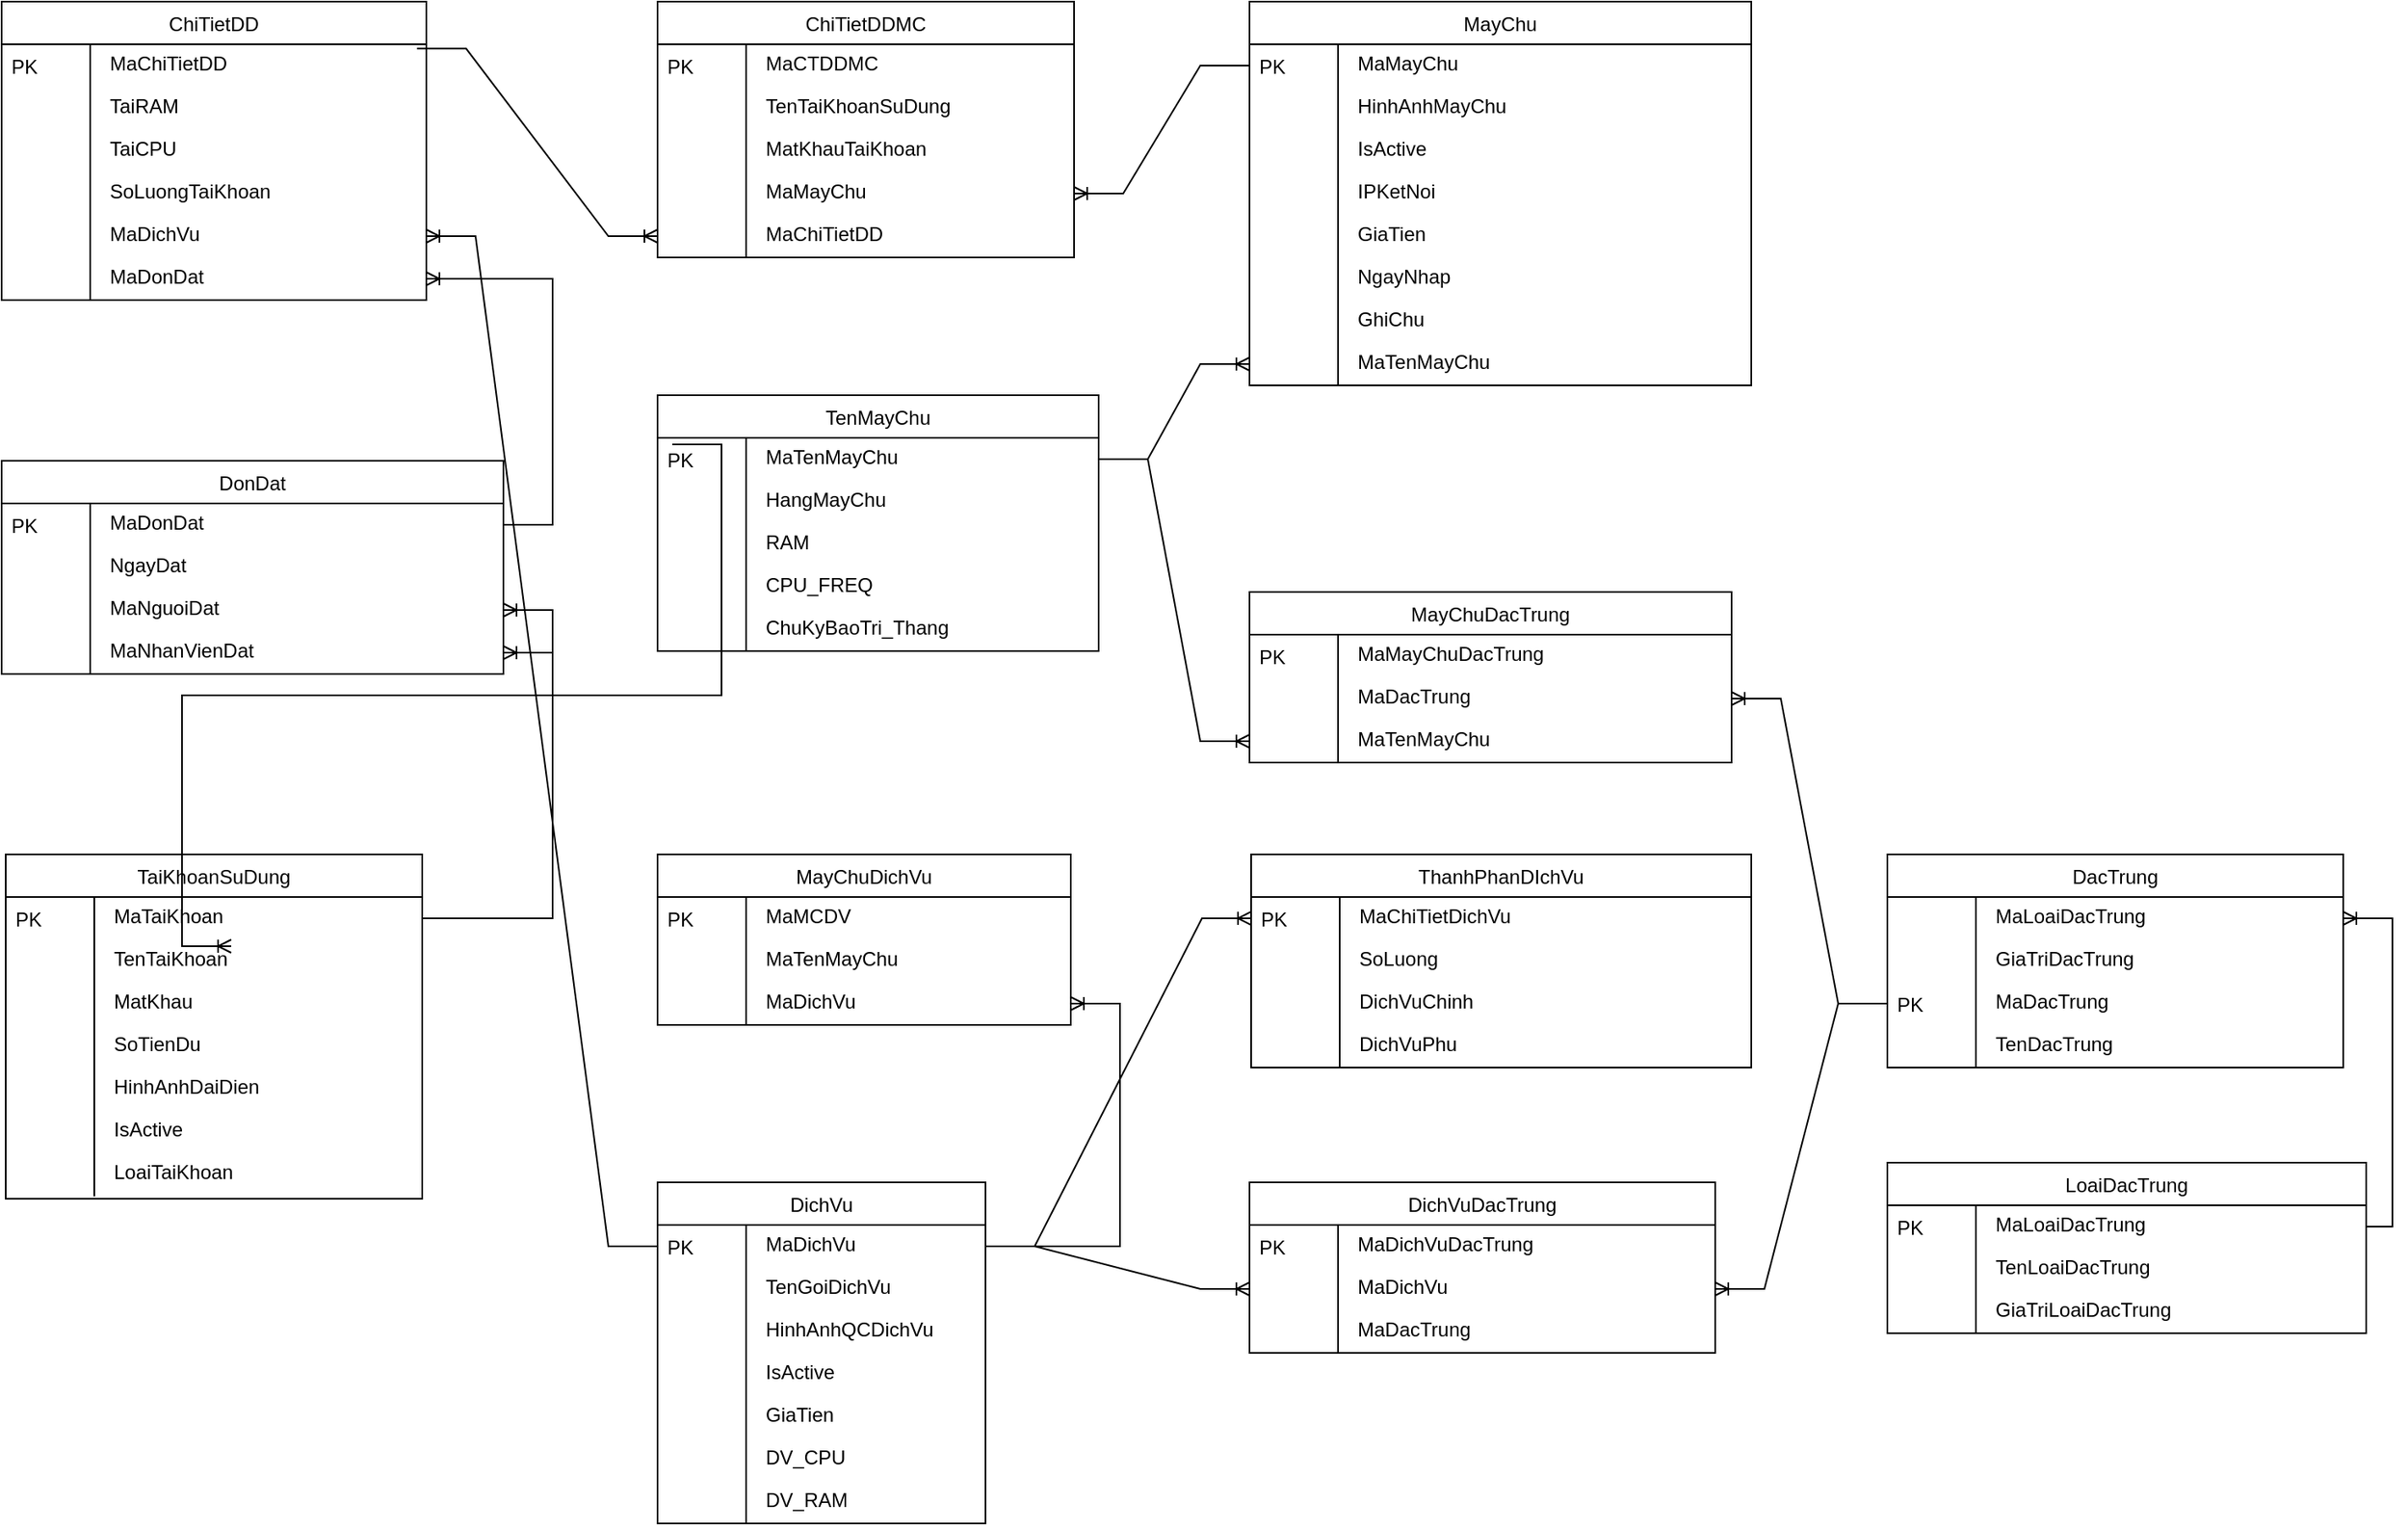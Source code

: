 <mxfile version="22.0.8" type="github">
  <diagram name="Page-1" id="dvQRxLQoIt-_Ec2YV83m">
    <mxGraphModel dx="914" dy="581" grid="1" gridSize="10" guides="1" tooltips="1" connect="1" arrows="1" fold="1" page="1" pageScale="1" pageWidth="850" pageHeight="1100" math="0" shadow="0">
      <root>
        <mxCell id="0" />
        <mxCell id="1" parent="0" />
        <mxCell id="Ak9LuRYraz0tMoldWc57-1" value="DichVu" style="swimlane;fontStyle=0;childLayout=stackLayout;horizontal=1;startSize=26;fillColor=default;horizontalStack=0;resizeParent=1;resizeLast=0;collapsible=1;marginBottom=0;swimlaneFillColor=default;align=center;" parent="1" vertex="1">
          <mxGeometry x="480" y="880" width="200" height="208" as="geometry" />
        </mxCell>
        <mxCell id="Ak9LuRYraz0tMoldWc57-2" value="MaDichVu" style="shape=partialRectangle;top=0;left=0;right=0;bottom=0;align=left;verticalAlign=top;spacingTop=-2;fillColor=none;spacingLeft=64;spacingRight=4;overflow=hidden;rotatable=0;points=[[0,0.5],[1,0.5]];portConstraint=eastwest;dropTarget=0;" parent="Ak9LuRYraz0tMoldWc57-1" vertex="1">
          <mxGeometry y="26" width="200" height="26" as="geometry" />
        </mxCell>
        <mxCell id="Ak9LuRYraz0tMoldWc57-3" value="PK" style="shape=partialRectangle;top=0;left=0;bottom=0;fillColor=none;align=left;verticalAlign=middle;spacingLeft=4;spacingRight=4;overflow=hidden;rotatable=180;points=[];portConstraint=eastwest;part=1;" parent="Ak9LuRYraz0tMoldWc57-2" vertex="1" connectable="0">
          <mxGeometry width="54" height="26" as="geometry" />
        </mxCell>
        <mxCell id="Ak9LuRYraz0tMoldWc57-4" value="TenGoiDichVu" style="shape=partialRectangle;top=0;left=0;right=0;bottom=0;align=left;verticalAlign=top;spacingTop=-2;fillColor=none;spacingLeft=64;spacingRight=4;overflow=hidden;rotatable=0;points=[[0,0.5],[1,0.5]];portConstraint=eastwest;dropTarget=0;" parent="Ak9LuRYraz0tMoldWc57-1" vertex="1">
          <mxGeometry y="52" width="200" height="26" as="geometry" />
        </mxCell>
        <mxCell id="Ak9LuRYraz0tMoldWc57-5" value="" style="shape=partialRectangle;top=0;left=0;bottom=0;fillColor=none;align=left;verticalAlign=middle;spacingLeft=4;spacingRight=4;overflow=hidden;rotatable=180;points=[];portConstraint=eastwest;part=1;" parent="Ak9LuRYraz0tMoldWc57-4" vertex="1" connectable="0">
          <mxGeometry width="54" height="26" as="geometry" />
        </mxCell>
        <mxCell id="Ak9LuRYraz0tMoldWc57-6" value="HinhAnhQCDichVu" style="shape=partialRectangle;top=0;left=0;right=0;bottom=0;align=left;verticalAlign=top;spacingTop=-2;fillColor=none;spacingLeft=64;spacingRight=4;overflow=hidden;rotatable=0;points=[[0,0.5],[1,0.5]];portConstraint=eastwest;dropTarget=0;" parent="Ak9LuRYraz0tMoldWc57-1" vertex="1">
          <mxGeometry y="78" width="200" height="26" as="geometry" />
        </mxCell>
        <mxCell id="Ak9LuRYraz0tMoldWc57-7" value="" style="shape=partialRectangle;top=0;left=0;bottom=0;fillColor=none;align=left;verticalAlign=middle;spacingLeft=4;spacingRight=4;overflow=hidden;rotatable=180;points=[];portConstraint=eastwest;part=1;" parent="Ak9LuRYraz0tMoldWc57-6" vertex="1" connectable="0">
          <mxGeometry width="54" height="26" as="geometry" />
        </mxCell>
        <mxCell id="Ak9LuRYraz0tMoldWc57-8" value="IsActive" style="shape=partialRectangle;top=0;left=0;right=0;bottom=0;align=left;verticalAlign=top;spacingTop=-2;fillColor=none;spacingLeft=64;spacingRight=4;overflow=hidden;rotatable=0;points=[[0,0.5],[1,0.5]];portConstraint=eastwest;dropTarget=0;" parent="Ak9LuRYraz0tMoldWc57-1" vertex="1">
          <mxGeometry y="104" width="200" height="26" as="geometry" />
        </mxCell>
        <mxCell id="Ak9LuRYraz0tMoldWc57-9" value="" style="shape=partialRectangle;top=0;left=0;bottom=0;fillColor=none;align=left;verticalAlign=middle;spacingLeft=4;spacingRight=4;overflow=hidden;rotatable=180;points=[];portConstraint=eastwest;part=1;" parent="Ak9LuRYraz0tMoldWc57-8" vertex="1" connectable="0">
          <mxGeometry width="54" height="26" as="geometry" />
        </mxCell>
        <mxCell id="Ak9LuRYraz0tMoldWc57-10" value="GiaTien" style="shape=partialRectangle;top=0;left=0;right=0;bottom=0;align=left;verticalAlign=top;spacingTop=-2;fillColor=none;spacingLeft=64;spacingRight=4;overflow=hidden;rotatable=0;points=[[0,0.5],[1,0.5]];portConstraint=eastwest;dropTarget=0;" parent="Ak9LuRYraz0tMoldWc57-1" vertex="1">
          <mxGeometry y="130" width="200" height="26" as="geometry" />
        </mxCell>
        <mxCell id="Ak9LuRYraz0tMoldWc57-11" value="" style="shape=partialRectangle;top=0;left=0;bottom=0;fillColor=none;align=left;verticalAlign=middle;spacingLeft=4;spacingRight=4;overflow=hidden;rotatable=180;points=[];portConstraint=eastwest;part=1;" parent="Ak9LuRYraz0tMoldWc57-10" vertex="1" connectable="0">
          <mxGeometry width="54" height="26" as="geometry" />
        </mxCell>
        <mxCell id="Ak9LuRYraz0tMoldWc57-12" value="DV_CPU" style="shape=partialRectangle;top=0;left=0;right=0;bottom=0;align=left;verticalAlign=top;spacingTop=-2;fillColor=none;spacingLeft=64;spacingRight=4;overflow=hidden;rotatable=0;points=[[0,0.5],[1,0.5]];portConstraint=eastwest;dropTarget=0;" parent="Ak9LuRYraz0tMoldWc57-1" vertex="1">
          <mxGeometry y="156" width="200" height="26" as="geometry" />
        </mxCell>
        <mxCell id="Ak9LuRYraz0tMoldWc57-13" value="" style="shape=partialRectangle;top=0;left=0;bottom=0;fillColor=none;align=left;verticalAlign=middle;spacingLeft=4;spacingRight=4;overflow=hidden;rotatable=180;points=[];portConstraint=eastwest;part=1;" parent="Ak9LuRYraz0tMoldWc57-12" vertex="1" connectable="0">
          <mxGeometry width="54" height="26" as="geometry" />
        </mxCell>
        <mxCell id="Ak9LuRYraz0tMoldWc57-14" value="DV_RAM" style="shape=partialRectangle;top=0;left=0;right=0;bottom=0;align=left;verticalAlign=top;spacingTop=-2;fillColor=none;spacingLeft=64;spacingRight=4;overflow=hidden;rotatable=0;points=[[0,0.5],[1,0.5]];portConstraint=eastwest;dropTarget=0;" parent="Ak9LuRYraz0tMoldWc57-1" vertex="1">
          <mxGeometry y="182" width="200" height="26" as="geometry" />
        </mxCell>
        <mxCell id="Ak9LuRYraz0tMoldWc57-15" value="" style="shape=partialRectangle;top=0;left=0;bottom=0;fillColor=none;align=left;verticalAlign=middle;spacingLeft=4;spacingRight=4;overflow=hidden;rotatable=180;points=[];portConstraint=eastwest;part=1;" parent="Ak9LuRYraz0tMoldWc57-14" vertex="1" connectable="0">
          <mxGeometry width="54" height="26" as="geometry" />
        </mxCell>
        <mxCell id="Ak9LuRYraz0tMoldWc57-16" value="TaiKhoanSuDung" style="swimlane;fontStyle=0;childLayout=stackLayout;horizontal=1;startSize=26;fillColor=default;horizontalStack=0;resizeParent=1;resizeLast=0;collapsible=1;marginBottom=0;swimlaneFillColor=default;align=center;" parent="1" vertex="1">
          <mxGeometry x="82.5" y="680" width="254" height="210" as="geometry" />
        </mxCell>
        <mxCell id="Ak9LuRYraz0tMoldWc57-17" value="MaTaiKhoan" style="shape=partialRectangle;top=0;left=0;right=0;bottom=0;align=left;verticalAlign=top;spacingTop=-2;fillColor=none;spacingLeft=64;spacingRight=4;overflow=hidden;rotatable=0;points=[[0,0.5],[1,0.5]];portConstraint=eastwest;dropTarget=0;" parent="Ak9LuRYraz0tMoldWc57-16" vertex="1">
          <mxGeometry y="26" width="254" height="26" as="geometry" />
        </mxCell>
        <mxCell id="Ak9LuRYraz0tMoldWc57-18" value="PK" style="shape=partialRectangle;top=0;left=0;bottom=0;fillColor=none;align=left;verticalAlign=middle;spacingLeft=4;spacingRight=4;overflow=hidden;rotatable=180;points=[];portConstraint=eastwest;part=1;" parent="Ak9LuRYraz0tMoldWc57-17" vertex="1" connectable="0">
          <mxGeometry width="54" height="26" as="geometry" />
        </mxCell>
        <mxCell id="Ak9LuRYraz0tMoldWc57-19" value="TenTaiKhoan" style="shape=partialRectangle;top=0;left=0;right=0;bottom=0;align=left;verticalAlign=top;spacingTop=-2;fillColor=none;spacingLeft=64;spacingRight=4;overflow=hidden;rotatable=0;points=[[0,0.5],[1,0.5]];portConstraint=eastwest;dropTarget=0;" parent="Ak9LuRYraz0tMoldWc57-16" vertex="1">
          <mxGeometry y="52" width="254" height="26" as="geometry" />
        </mxCell>
        <mxCell id="Ak9LuRYraz0tMoldWc57-20" value="" style="shape=partialRectangle;top=0;left=0;bottom=0;fillColor=none;align=left;verticalAlign=middle;spacingLeft=4;spacingRight=4;overflow=hidden;rotatable=180;points=[];portConstraint=eastwest;part=1;" parent="Ak9LuRYraz0tMoldWc57-19" vertex="1" connectable="0">
          <mxGeometry width="54" height="26" as="geometry" />
        </mxCell>
        <mxCell id="Ak9LuRYraz0tMoldWc57-21" value="MatKhau" style="shape=partialRectangle;top=0;left=0;right=0;bottom=0;align=left;verticalAlign=top;spacingTop=-2;fillColor=none;spacingLeft=64;spacingRight=4;overflow=hidden;rotatable=0;points=[[0,0.5],[1,0.5]];portConstraint=eastwest;dropTarget=0;" parent="Ak9LuRYraz0tMoldWc57-16" vertex="1">
          <mxGeometry y="78" width="254" height="26" as="geometry" />
        </mxCell>
        <mxCell id="Ak9LuRYraz0tMoldWc57-22" value="" style="shape=partialRectangle;top=0;left=0;bottom=0;fillColor=none;align=left;verticalAlign=middle;spacingLeft=4;spacingRight=4;overflow=hidden;rotatable=180;points=[];portConstraint=eastwest;part=1;" parent="Ak9LuRYraz0tMoldWc57-21" vertex="1" connectable="0">
          <mxGeometry width="54" height="26" as="geometry" />
        </mxCell>
        <mxCell id="Ak9LuRYraz0tMoldWc57-23" value="SoTienDu" style="shape=partialRectangle;top=0;left=0;right=0;bottom=0;align=left;verticalAlign=top;spacingTop=-2;fillColor=none;spacingLeft=64;spacingRight=4;overflow=hidden;rotatable=0;points=[[0,0.5],[1,0.5]];portConstraint=eastwest;dropTarget=0;" parent="Ak9LuRYraz0tMoldWc57-16" vertex="1">
          <mxGeometry y="104" width="254" height="26" as="geometry" />
        </mxCell>
        <mxCell id="Ak9LuRYraz0tMoldWc57-24" value="" style="shape=partialRectangle;top=0;left=0;bottom=0;fillColor=none;align=left;verticalAlign=middle;spacingLeft=4;spacingRight=4;overflow=hidden;rotatable=180;points=[];portConstraint=eastwest;part=1;" parent="Ak9LuRYraz0tMoldWc57-23" vertex="1" connectable="0">
          <mxGeometry width="54" height="26" as="geometry" />
        </mxCell>
        <mxCell id="Ak9LuRYraz0tMoldWc57-25" value="HinhAnhDaiDien" style="shape=partialRectangle;top=0;left=0;right=0;bottom=0;align=left;verticalAlign=top;spacingTop=-2;fillColor=none;spacingLeft=64;spacingRight=4;overflow=hidden;rotatable=0;points=[[0,0.5],[1,0.5]];portConstraint=eastwest;dropTarget=0;" parent="Ak9LuRYraz0tMoldWc57-16" vertex="1">
          <mxGeometry y="130" width="254" height="26" as="geometry" />
        </mxCell>
        <mxCell id="Ak9LuRYraz0tMoldWc57-26" value="" style="shape=partialRectangle;top=0;left=0;bottom=0;fillColor=none;align=left;verticalAlign=middle;spacingLeft=4;spacingRight=4;overflow=hidden;rotatable=180;points=[];portConstraint=eastwest;part=1;" parent="Ak9LuRYraz0tMoldWc57-25" vertex="1" connectable="0">
          <mxGeometry width="54" height="26" as="geometry" />
        </mxCell>
        <mxCell id="Ak9LuRYraz0tMoldWc57-27" value="IsActive" style="shape=partialRectangle;top=0;left=0;right=0;bottom=0;align=left;verticalAlign=top;spacingTop=-2;fillColor=none;spacingLeft=64;spacingRight=4;overflow=hidden;rotatable=0;points=[[0,0.5],[1,0.5]];portConstraint=eastwest;dropTarget=0;" parent="Ak9LuRYraz0tMoldWc57-16" vertex="1">
          <mxGeometry y="156" width="254" height="26" as="geometry" />
        </mxCell>
        <mxCell id="Ak9LuRYraz0tMoldWc57-28" value="" style="shape=partialRectangle;top=0;left=0;bottom=0;fillColor=none;align=left;verticalAlign=middle;spacingLeft=4;spacingRight=4;overflow=hidden;rotatable=180;points=[];portConstraint=eastwest;part=1;" parent="Ak9LuRYraz0tMoldWc57-27" vertex="1" connectable="0">
          <mxGeometry width="54" height="26" as="geometry" />
        </mxCell>
        <mxCell id="Ak9LuRYraz0tMoldWc57-29" value="LoaiTaiKhoan" style="shape=partialRectangle;top=0;left=0;right=0;bottom=0;align=left;verticalAlign=top;spacingTop=-2;fillColor=none;spacingLeft=64;spacingRight=4;overflow=hidden;rotatable=0;points=[[0,0.5],[1,0.5]];portConstraint=eastwest;dropTarget=0;" parent="Ak9LuRYraz0tMoldWc57-16" vertex="1">
          <mxGeometry y="182" width="254" height="26" as="geometry" />
        </mxCell>
        <mxCell id="Ak9LuRYraz0tMoldWc57-30" value="" style="shape=partialRectangle;top=0;left=0;bottom=0;fillColor=none;align=left;verticalAlign=middle;spacingLeft=4;spacingRight=4;overflow=hidden;rotatable=180;points=[];portConstraint=eastwest;part=1;" parent="Ak9LuRYraz0tMoldWc57-29" vertex="1" connectable="0">
          <mxGeometry width="54" height="26" as="geometry" />
        </mxCell>
        <mxCell id="Ak9LuRYraz0tMoldWc57-31" value="TenMayChu" style="swimlane;fontStyle=0;childLayout=stackLayout;horizontal=1;startSize=26;fillColor=default;horizontalStack=0;resizeParent=1;resizeLast=0;collapsible=1;marginBottom=0;swimlaneFillColor=default;align=center;" parent="1" vertex="1">
          <mxGeometry x="480" y="400" width="269" height="156" as="geometry" />
        </mxCell>
        <mxCell id="Ak9LuRYraz0tMoldWc57-32" value="MaTenMayChu" style="shape=partialRectangle;top=0;left=0;right=0;bottom=0;align=left;verticalAlign=top;spacingTop=-2;fillColor=none;spacingLeft=64;spacingRight=4;overflow=hidden;rotatable=0;points=[[0,0.5],[1,0.5]];portConstraint=eastwest;dropTarget=0;" parent="Ak9LuRYraz0tMoldWc57-31" vertex="1">
          <mxGeometry y="26" width="269" height="26" as="geometry" />
        </mxCell>
        <mxCell id="Ak9LuRYraz0tMoldWc57-33" value="PK" style="shape=partialRectangle;top=0;left=0;bottom=0;fillColor=none;align=left;verticalAlign=middle;spacingLeft=4;spacingRight=4;overflow=hidden;rotatable=180;points=[];portConstraint=eastwest;part=1;" parent="Ak9LuRYraz0tMoldWc57-32" vertex="1" connectable="0">
          <mxGeometry width="54" height="26" as="geometry" />
        </mxCell>
        <mxCell id="Ak9LuRYraz0tMoldWc57-34" value="HangMayChu" style="shape=partialRectangle;top=0;left=0;right=0;bottom=0;align=left;verticalAlign=top;spacingTop=-2;fillColor=none;spacingLeft=64;spacingRight=4;overflow=hidden;rotatable=0;points=[[0,0.5],[1,0.5]];portConstraint=eastwest;dropTarget=0;" parent="Ak9LuRYraz0tMoldWc57-31" vertex="1">
          <mxGeometry y="52" width="269" height="26" as="geometry" />
        </mxCell>
        <mxCell id="Ak9LuRYraz0tMoldWc57-35" value="" style="shape=partialRectangle;top=0;left=0;bottom=0;fillColor=none;align=left;verticalAlign=middle;spacingLeft=4;spacingRight=4;overflow=hidden;rotatable=180;points=[];portConstraint=eastwest;part=1;" parent="Ak9LuRYraz0tMoldWc57-34" vertex="1" connectable="0">
          <mxGeometry width="54" height="26" as="geometry" />
        </mxCell>
        <mxCell id="Ak9LuRYraz0tMoldWc57-36" value="RAM" style="shape=partialRectangle;top=0;left=0;right=0;bottom=0;align=left;verticalAlign=top;spacingTop=-2;fillColor=none;spacingLeft=64;spacingRight=4;overflow=hidden;rotatable=0;points=[[0,0.5],[1,0.5]];portConstraint=eastwest;dropTarget=0;" parent="Ak9LuRYraz0tMoldWc57-31" vertex="1">
          <mxGeometry y="78" width="269" height="26" as="geometry" />
        </mxCell>
        <mxCell id="Ak9LuRYraz0tMoldWc57-37" value="" style="shape=partialRectangle;top=0;left=0;bottom=0;fillColor=none;align=left;verticalAlign=middle;spacingLeft=4;spacingRight=4;overflow=hidden;rotatable=180;points=[];portConstraint=eastwest;part=1;" parent="Ak9LuRYraz0tMoldWc57-36" vertex="1" connectable="0">
          <mxGeometry width="54" height="26" as="geometry" />
        </mxCell>
        <mxCell id="Ak9LuRYraz0tMoldWc57-38" value="CPU_FREQ" style="shape=partialRectangle;top=0;left=0;right=0;bottom=0;align=left;verticalAlign=top;spacingTop=-2;fillColor=none;spacingLeft=64;spacingRight=4;overflow=hidden;rotatable=0;points=[[0,0.5],[1,0.5]];portConstraint=eastwest;dropTarget=0;" parent="Ak9LuRYraz0tMoldWc57-31" vertex="1">
          <mxGeometry y="104" width="269" height="26" as="geometry" />
        </mxCell>
        <mxCell id="Ak9LuRYraz0tMoldWc57-39" value="" style="shape=partialRectangle;top=0;left=0;bottom=0;fillColor=none;align=left;verticalAlign=middle;spacingLeft=4;spacingRight=4;overflow=hidden;rotatable=180;points=[];portConstraint=eastwest;part=1;" parent="Ak9LuRYraz0tMoldWc57-38" vertex="1" connectable="0">
          <mxGeometry width="54" height="26" as="geometry" />
        </mxCell>
        <mxCell id="Ak9LuRYraz0tMoldWc57-40" value="ChuKyBaoTri_Thang" style="shape=partialRectangle;top=0;left=0;right=0;bottom=0;align=left;verticalAlign=top;spacingTop=-2;fillColor=none;spacingLeft=64;spacingRight=4;overflow=hidden;rotatable=0;points=[[0,0.5],[1,0.5]];portConstraint=eastwest;dropTarget=0;" parent="Ak9LuRYraz0tMoldWc57-31" vertex="1">
          <mxGeometry y="130" width="269" height="26" as="geometry" />
        </mxCell>
        <mxCell id="Ak9LuRYraz0tMoldWc57-41" value="" style="shape=partialRectangle;top=0;left=0;bottom=0;fillColor=none;align=left;verticalAlign=middle;spacingLeft=4;spacingRight=4;overflow=hidden;rotatable=180;points=[];portConstraint=eastwest;part=1;" parent="Ak9LuRYraz0tMoldWc57-40" vertex="1" connectable="0">
          <mxGeometry width="54" height="26" as="geometry" />
        </mxCell>
        <mxCell id="Ak9LuRYraz0tMoldWc57-42" value="DonDat" style="swimlane;fontStyle=0;childLayout=stackLayout;horizontal=1;startSize=26;fillColor=default;horizontalStack=0;resizeParent=1;resizeLast=0;collapsible=1;marginBottom=0;swimlaneFillColor=default;align=center;" parent="1" vertex="1">
          <mxGeometry x="80" y="440" width="306" height="130" as="geometry" />
        </mxCell>
        <mxCell id="Ak9LuRYraz0tMoldWc57-43" value="MaDonDat" style="shape=partialRectangle;top=0;left=0;right=0;bottom=0;align=left;verticalAlign=top;spacingTop=-2;fillColor=none;spacingLeft=64;spacingRight=4;overflow=hidden;rotatable=0;points=[[0,0.5],[1,0.5]];portConstraint=eastwest;dropTarget=0;" parent="Ak9LuRYraz0tMoldWc57-42" vertex="1">
          <mxGeometry y="26" width="306" height="26" as="geometry" />
        </mxCell>
        <mxCell id="Ak9LuRYraz0tMoldWc57-44" value="PK" style="shape=partialRectangle;top=0;left=0;bottom=0;fillColor=none;align=left;verticalAlign=middle;spacingLeft=4;spacingRight=4;overflow=hidden;rotatable=180;points=[];portConstraint=eastwest;part=1;" parent="Ak9LuRYraz0tMoldWc57-43" vertex="1" connectable="0">
          <mxGeometry width="54" height="26" as="geometry" />
        </mxCell>
        <mxCell id="Ak9LuRYraz0tMoldWc57-45" value="NgayDat" style="shape=partialRectangle;top=0;left=0;right=0;bottom=0;align=left;verticalAlign=top;spacingTop=-2;fillColor=none;spacingLeft=64;spacingRight=4;overflow=hidden;rotatable=0;points=[[0,0.5],[1,0.5]];portConstraint=eastwest;dropTarget=0;" parent="Ak9LuRYraz0tMoldWc57-42" vertex="1">
          <mxGeometry y="52" width="306" height="26" as="geometry" />
        </mxCell>
        <mxCell id="Ak9LuRYraz0tMoldWc57-46" value="" style="shape=partialRectangle;top=0;left=0;bottom=0;fillColor=none;align=left;verticalAlign=middle;spacingLeft=4;spacingRight=4;overflow=hidden;rotatable=180;points=[];portConstraint=eastwest;part=1;" parent="Ak9LuRYraz0tMoldWc57-45" vertex="1" connectable="0">
          <mxGeometry width="54" height="26" as="geometry" />
        </mxCell>
        <mxCell id="Ak9LuRYraz0tMoldWc57-47" value="MaNguoiDat" style="shape=partialRectangle;top=0;left=0;right=0;bottom=0;align=left;verticalAlign=top;spacingTop=-2;fillColor=none;spacingLeft=64;spacingRight=4;overflow=hidden;rotatable=0;points=[[0,0.5],[1,0.5]];portConstraint=eastwest;dropTarget=0;" parent="Ak9LuRYraz0tMoldWc57-42" vertex="1">
          <mxGeometry y="78" width="306" height="26" as="geometry" />
        </mxCell>
        <mxCell id="Ak9LuRYraz0tMoldWc57-48" value="" style="shape=partialRectangle;top=0;left=0;bottom=0;fillColor=none;align=left;verticalAlign=middle;spacingLeft=4;spacingRight=4;overflow=hidden;rotatable=180;points=[];portConstraint=eastwest;part=1;" parent="Ak9LuRYraz0tMoldWc57-47" vertex="1" connectable="0">
          <mxGeometry width="54" height="26" as="geometry" />
        </mxCell>
        <mxCell id="Ak9LuRYraz0tMoldWc57-49" value="MaNhanVienDat" style="shape=partialRectangle;top=0;left=0;right=0;bottom=0;align=left;verticalAlign=top;spacingTop=-2;fillColor=none;spacingLeft=64;spacingRight=4;overflow=hidden;rotatable=0;points=[[0,0.5],[1,0.5]];portConstraint=eastwest;dropTarget=0;" parent="Ak9LuRYraz0tMoldWc57-42" vertex="1">
          <mxGeometry y="104" width="306" height="26" as="geometry" />
        </mxCell>
        <mxCell id="Ak9LuRYraz0tMoldWc57-50" value="" style="shape=partialRectangle;top=0;left=0;bottom=0;fillColor=none;align=left;verticalAlign=middle;spacingLeft=4;spacingRight=4;overflow=hidden;rotatable=180;points=[];portConstraint=eastwest;part=1;" parent="Ak9LuRYraz0tMoldWc57-49" vertex="1" connectable="0">
          <mxGeometry width="54" height="26" as="geometry" />
        </mxCell>
        <mxCell id="Ak9LuRYraz0tMoldWc57-58" value="ThanhPhanDIchVu" style="swimlane;fontStyle=0;childLayout=stackLayout;horizontal=1;startSize=26;fillColor=default;horizontalStack=0;resizeParent=1;resizeLast=0;collapsible=1;marginBottom=0;swimlaneFillColor=default;align=center;" parent="1" vertex="1">
          <mxGeometry x="842" y="680" width="305" height="130" as="geometry" />
        </mxCell>
        <mxCell id="Ak9LuRYraz0tMoldWc57-59" value="MaChiTietDichVu" style="shape=partialRectangle;top=0;left=0;right=0;bottom=0;align=left;verticalAlign=top;spacingTop=-2;fillColor=none;spacingLeft=64;spacingRight=4;overflow=hidden;rotatable=0;points=[[0,0.5],[1,0.5]];portConstraint=eastwest;dropTarget=0;" parent="Ak9LuRYraz0tMoldWc57-58" vertex="1">
          <mxGeometry y="26" width="305" height="26" as="geometry" />
        </mxCell>
        <mxCell id="Ak9LuRYraz0tMoldWc57-60" value="PK" style="shape=partialRectangle;top=0;left=0;bottom=0;fillColor=none;align=left;verticalAlign=middle;spacingLeft=4;spacingRight=4;overflow=hidden;rotatable=180;points=[];portConstraint=eastwest;part=1;" parent="Ak9LuRYraz0tMoldWc57-59" vertex="1" connectable="0">
          <mxGeometry width="54" height="26" as="geometry" />
        </mxCell>
        <mxCell id="Ak9LuRYraz0tMoldWc57-61" value="SoLuong" style="shape=partialRectangle;top=0;left=0;right=0;bottom=0;align=left;verticalAlign=top;spacingTop=-2;fillColor=none;spacingLeft=64;spacingRight=4;overflow=hidden;rotatable=0;points=[[0,0.5],[1,0.5]];portConstraint=eastwest;dropTarget=0;" parent="Ak9LuRYraz0tMoldWc57-58" vertex="1">
          <mxGeometry y="52" width="305" height="26" as="geometry" />
        </mxCell>
        <mxCell id="Ak9LuRYraz0tMoldWc57-62" value="" style="shape=partialRectangle;top=0;left=0;bottom=0;fillColor=none;align=left;verticalAlign=middle;spacingLeft=4;spacingRight=4;overflow=hidden;rotatable=180;points=[];portConstraint=eastwest;part=1;" parent="Ak9LuRYraz0tMoldWc57-61" vertex="1" connectable="0">
          <mxGeometry width="54" height="26" as="geometry" />
        </mxCell>
        <mxCell id="Ak9LuRYraz0tMoldWc57-63" value="DichVuChinh" style="shape=partialRectangle;top=0;left=0;right=0;bottom=0;align=left;verticalAlign=top;spacingTop=-2;fillColor=none;spacingLeft=64;spacingRight=4;overflow=hidden;rotatable=0;points=[[0,0.5],[1,0.5]];portConstraint=eastwest;dropTarget=0;" parent="Ak9LuRYraz0tMoldWc57-58" vertex="1">
          <mxGeometry y="78" width="305" height="26" as="geometry" />
        </mxCell>
        <mxCell id="Ak9LuRYraz0tMoldWc57-64" value="" style="shape=partialRectangle;top=0;left=0;bottom=0;fillColor=none;align=left;verticalAlign=middle;spacingLeft=4;spacingRight=4;overflow=hidden;rotatable=180;points=[];portConstraint=eastwest;part=1;" parent="Ak9LuRYraz0tMoldWc57-63" vertex="1" connectable="0">
          <mxGeometry width="54" height="26" as="geometry" />
        </mxCell>
        <mxCell id="Ak9LuRYraz0tMoldWc57-65" value="DichVuPhu" style="shape=partialRectangle;top=0;left=0;right=0;bottom=0;align=left;verticalAlign=top;spacingTop=-2;fillColor=none;spacingLeft=64;spacingRight=4;overflow=hidden;rotatable=0;points=[[0,0.5],[1,0.5]];portConstraint=eastwest;dropTarget=0;" parent="Ak9LuRYraz0tMoldWc57-58" vertex="1">
          <mxGeometry y="104" width="305" height="26" as="geometry" />
        </mxCell>
        <mxCell id="Ak9LuRYraz0tMoldWc57-66" value="" style="shape=partialRectangle;top=0;left=0;bottom=0;fillColor=none;align=left;verticalAlign=middle;spacingLeft=4;spacingRight=4;overflow=hidden;rotatable=180;points=[];portConstraint=eastwest;part=1;" parent="Ak9LuRYraz0tMoldWc57-65" vertex="1" connectable="0">
          <mxGeometry width="54" height="26" as="geometry" />
        </mxCell>
        <mxCell id="Ak9LuRYraz0tMoldWc57-80" value="MayChuDichVu" style="swimlane;fontStyle=0;childLayout=stackLayout;horizontal=1;startSize=26;fillColor=default;horizontalStack=0;resizeParent=1;resizeLast=0;collapsible=1;marginBottom=0;swimlaneFillColor=default;align=center;" parent="1" vertex="1">
          <mxGeometry x="480" y="680" width="252" height="104" as="geometry" />
        </mxCell>
        <mxCell id="Ak9LuRYraz0tMoldWc57-81" value="MaMCDV" style="shape=partialRectangle;top=0;left=0;right=0;bottom=0;align=left;verticalAlign=top;spacingTop=-2;fillColor=none;spacingLeft=64;spacingRight=4;overflow=hidden;rotatable=0;points=[[0,0.5],[1,0.5]];portConstraint=eastwest;dropTarget=0;" parent="Ak9LuRYraz0tMoldWc57-80" vertex="1">
          <mxGeometry y="26" width="252" height="26" as="geometry" />
        </mxCell>
        <mxCell id="Ak9LuRYraz0tMoldWc57-82" value="PK" style="shape=partialRectangle;top=0;left=0;bottom=0;fillColor=none;align=left;verticalAlign=middle;spacingLeft=4;spacingRight=4;overflow=hidden;rotatable=180;points=[];portConstraint=eastwest;part=1;" parent="Ak9LuRYraz0tMoldWc57-81" vertex="1" connectable="0">
          <mxGeometry width="54" height="26" as="geometry" />
        </mxCell>
        <mxCell id="Ak9LuRYraz0tMoldWc57-83" value="MaTenMayChu" style="shape=partialRectangle;top=0;left=0;right=0;bottom=0;align=left;verticalAlign=top;spacingTop=-2;fillColor=none;spacingLeft=64;spacingRight=4;overflow=hidden;rotatable=0;points=[[0,0.5],[1,0.5]];portConstraint=eastwest;dropTarget=0;" parent="Ak9LuRYraz0tMoldWc57-80" vertex="1">
          <mxGeometry y="52" width="252" height="26" as="geometry" />
        </mxCell>
        <mxCell id="Ak9LuRYraz0tMoldWc57-84" value="" style="shape=partialRectangle;top=0;left=0;bottom=0;fillColor=none;align=left;verticalAlign=middle;spacingLeft=4;spacingRight=4;overflow=hidden;rotatable=180;points=[];portConstraint=eastwest;part=1;" parent="Ak9LuRYraz0tMoldWc57-83" vertex="1" connectable="0">
          <mxGeometry width="54" height="26" as="geometry" />
        </mxCell>
        <mxCell id="Ak9LuRYraz0tMoldWc57-85" value="MaDichVu" style="shape=partialRectangle;top=0;left=0;right=0;bottom=0;align=left;verticalAlign=top;spacingTop=-2;fillColor=none;spacingLeft=64;spacingRight=4;overflow=hidden;rotatable=0;points=[[0,0.5],[1,0.5]];portConstraint=eastwest;dropTarget=0;" parent="Ak9LuRYraz0tMoldWc57-80" vertex="1">
          <mxGeometry y="78" width="252" height="26" as="geometry" />
        </mxCell>
        <mxCell id="Ak9LuRYraz0tMoldWc57-86" value="" style="shape=partialRectangle;top=0;left=0;bottom=0;fillColor=none;align=left;verticalAlign=middle;spacingLeft=4;spacingRight=4;overflow=hidden;rotatable=180;points=[];portConstraint=eastwest;part=1;" parent="Ak9LuRYraz0tMoldWc57-85" vertex="1" connectable="0">
          <mxGeometry width="54" height="26" as="geometry" />
        </mxCell>
        <mxCell id="Ak9LuRYraz0tMoldWc57-104" value="DacTrung" style="swimlane;fontStyle=0;childLayout=stackLayout;horizontal=1;startSize=26;fillColor=default;horizontalStack=0;resizeParent=1;resizeLast=0;collapsible=1;marginBottom=0;swimlaneFillColor=default;align=center;" parent="1" vertex="1">
          <mxGeometry x="1230" y="680" width="278" height="130" as="geometry" />
        </mxCell>
        <mxCell id="Ak9LuRYraz0tMoldWc57-111" value="MaLoaiDacTrung" style="shape=partialRectangle;top=0;left=0;right=0;bottom=0;align=left;verticalAlign=top;spacingTop=-2;fillColor=none;spacingLeft=64;spacingRight=4;overflow=hidden;rotatable=0;points=[[0,0.5],[1,0.5]];portConstraint=eastwest;dropTarget=0;" parent="Ak9LuRYraz0tMoldWc57-104" vertex="1">
          <mxGeometry y="26" width="278" height="26" as="geometry" />
        </mxCell>
        <mxCell id="Ak9LuRYraz0tMoldWc57-112" value="" style="shape=partialRectangle;top=0;left=0;bottom=0;fillColor=none;align=left;verticalAlign=middle;spacingLeft=4;spacingRight=4;overflow=hidden;rotatable=180;points=[];portConstraint=eastwest;part=1;" parent="Ak9LuRYraz0tMoldWc57-111" vertex="1" connectable="0">
          <mxGeometry width="54" height="26" as="geometry" />
        </mxCell>
        <mxCell id="Ak9LuRYraz0tMoldWc57-109" value="GiaTriDacTrung" style="shape=partialRectangle;top=0;left=0;right=0;bottom=0;align=left;verticalAlign=top;spacingTop=-2;fillColor=none;spacingLeft=64;spacingRight=4;overflow=hidden;rotatable=0;points=[[0,0.5],[1,0.5]];portConstraint=eastwest;dropTarget=0;" parent="Ak9LuRYraz0tMoldWc57-104" vertex="1">
          <mxGeometry y="52" width="278" height="26" as="geometry" />
        </mxCell>
        <mxCell id="Ak9LuRYraz0tMoldWc57-110" value="" style="shape=partialRectangle;top=0;left=0;bottom=0;fillColor=none;align=left;verticalAlign=middle;spacingLeft=4;spacingRight=4;overflow=hidden;rotatable=180;points=[];portConstraint=eastwest;part=1;" parent="Ak9LuRYraz0tMoldWc57-109" vertex="1" connectable="0">
          <mxGeometry width="54" height="26" as="geometry" />
        </mxCell>
        <mxCell id="Ak9LuRYraz0tMoldWc57-107" value="MaDacTrung" style="shape=partialRectangle;top=0;left=0;right=0;bottom=0;align=left;verticalAlign=top;spacingTop=-2;fillColor=none;spacingLeft=64;spacingRight=4;overflow=hidden;rotatable=0;points=[[0,0.5],[1,0.5]];portConstraint=eastwest;dropTarget=0;" parent="Ak9LuRYraz0tMoldWc57-104" vertex="1">
          <mxGeometry y="78" width="278" height="26" as="geometry" />
        </mxCell>
        <mxCell id="Ak9LuRYraz0tMoldWc57-108" value="PK" style="shape=partialRectangle;top=0;left=0;bottom=0;fillColor=none;align=left;verticalAlign=middle;spacingLeft=4;spacingRight=4;overflow=hidden;rotatable=180;points=[];portConstraint=eastwest;part=1;" parent="Ak9LuRYraz0tMoldWc57-107" vertex="1" connectable="0">
          <mxGeometry width="54" height="26" as="geometry" />
        </mxCell>
        <mxCell id="Ak9LuRYraz0tMoldWc57-105" value="TenDacTrung" style="shape=partialRectangle;top=0;left=0;right=0;bottom=0;align=left;verticalAlign=top;spacingTop=-2;fillColor=none;spacingLeft=64;spacingRight=4;overflow=hidden;rotatable=0;points=[[0,0.5],[1,0.5]];portConstraint=eastwest;dropTarget=0;" parent="Ak9LuRYraz0tMoldWc57-104" vertex="1">
          <mxGeometry y="104" width="278" height="26" as="geometry" />
        </mxCell>
        <mxCell id="Ak9LuRYraz0tMoldWc57-106" value="" style="shape=partialRectangle;top=0;left=0;bottom=0;fillColor=none;align=left;verticalAlign=middle;spacingLeft=4;spacingRight=4;overflow=hidden;rotatable=180;points=[];portConstraint=eastwest;part=1;" parent="Ak9LuRYraz0tMoldWc57-105" vertex="1" connectable="0">
          <mxGeometry width="54" height="26" as="geometry" />
        </mxCell>
        <mxCell id="Ak9LuRYraz0tMoldWc57-113" value="MayChuDacTrung" style="swimlane;fontStyle=0;childLayout=stackLayout;horizontal=1;startSize=26;fillColor=default;horizontalStack=0;resizeParent=1;resizeLast=0;collapsible=1;marginBottom=0;swimlaneFillColor=default;align=center;" parent="1" vertex="1">
          <mxGeometry x="841" y="520" width="294" height="104" as="geometry" />
        </mxCell>
        <mxCell id="Ak9LuRYraz0tMoldWc57-114" value="MaMayChuDacTrung" style="shape=partialRectangle;top=0;left=0;right=0;bottom=0;align=left;verticalAlign=top;spacingTop=-2;fillColor=none;spacingLeft=64;spacingRight=4;overflow=hidden;rotatable=0;points=[[0,0.5],[1,0.5]];portConstraint=eastwest;dropTarget=0;" parent="Ak9LuRYraz0tMoldWc57-113" vertex="1">
          <mxGeometry y="26" width="294" height="26" as="geometry" />
        </mxCell>
        <mxCell id="Ak9LuRYraz0tMoldWc57-115" value="PK" style="shape=partialRectangle;top=0;left=0;bottom=0;fillColor=none;align=left;verticalAlign=middle;spacingLeft=4;spacingRight=4;overflow=hidden;rotatable=180;points=[];portConstraint=eastwest;part=1;" parent="Ak9LuRYraz0tMoldWc57-114" vertex="1" connectable="0">
          <mxGeometry width="54" height="26" as="geometry" />
        </mxCell>
        <mxCell id="Ak9LuRYraz0tMoldWc57-116" value="MaDacTrung" style="shape=partialRectangle;top=0;left=0;right=0;bottom=0;align=left;verticalAlign=top;spacingTop=-2;fillColor=none;spacingLeft=64;spacingRight=4;overflow=hidden;rotatable=0;points=[[0,0.5],[1,0.5]];portConstraint=eastwest;dropTarget=0;" parent="Ak9LuRYraz0tMoldWc57-113" vertex="1">
          <mxGeometry y="52" width="294" height="26" as="geometry" />
        </mxCell>
        <mxCell id="Ak9LuRYraz0tMoldWc57-117" value="" style="shape=partialRectangle;top=0;left=0;bottom=0;fillColor=none;align=left;verticalAlign=middle;spacingLeft=4;spacingRight=4;overflow=hidden;rotatable=180;points=[];portConstraint=eastwest;part=1;" parent="Ak9LuRYraz0tMoldWc57-116" vertex="1" connectable="0">
          <mxGeometry width="54" height="26" as="geometry" />
        </mxCell>
        <mxCell id="Ak9LuRYraz0tMoldWc57-118" value="MaTenMayChu" style="shape=partialRectangle;top=0;left=0;right=0;bottom=0;align=left;verticalAlign=top;spacingTop=-2;fillColor=none;spacingLeft=64;spacingRight=4;overflow=hidden;rotatable=0;points=[[0,0.5],[1,0.5]];portConstraint=eastwest;dropTarget=0;" parent="Ak9LuRYraz0tMoldWc57-113" vertex="1">
          <mxGeometry y="78" width="294" height="26" as="geometry" />
        </mxCell>
        <mxCell id="Ak9LuRYraz0tMoldWc57-119" value="" style="shape=partialRectangle;top=0;left=0;bottom=0;fillColor=none;align=left;verticalAlign=middle;spacingLeft=4;spacingRight=4;overflow=hidden;rotatable=180;points=[];portConstraint=eastwest;part=1;" parent="Ak9LuRYraz0tMoldWc57-118" vertex="1" connectable="0">
          <mxGeometry width="54" height="26" as="geometry" />
        </mxCell>
        <mxCell id="hz7oQ3IMrXMz5KTuzrxw-1" value="" style="edgeStyle=entityRelationEdgeStyle;fontSize=12;html=1;endArrow=ERoneToMany;rounded=0;exitX=0;exitY=0.5;exitDx=0;exitDy=0;" parent="1" source="Ak9LuRYraz0tMoldWc57-52" target="Ak9LuRYraz0tMoldWc57-111" edge="1">
          <mxGeometry width="100" height="100" relative="1" as="geometry">
            <mxPoint x="1090" y="970" as="sourcePoint" />
            <mxPoint x="1400" y="920" as="targetPoint" />
          </mxGeometry>
        </mxCell>
        <mxCell id="Ak9LuRYraz0tMoldWc57-51" value="LoaiDacTrung" style="swimlane;fontStyle=0;childLayout=stackLayout;horizontal=1;startSize=26;fillColor=default;horizontalStack=0;resizeParent=1;resizeLast=0;collapsible=1;marginBottom=0;swimlaneFillColor=default;align=center;" parent="1" vertex="1">
          <mxGeometry x="1230" y="868" width="292" height="104" as="geometry" />
        </mxCell>
        <mxCell id="Ak9LuRYraz0tMoldWc57-52" value="MaLoaiDacTrung" style="shape=partialRectangle;top=0;left=0;right=0;bottom=0;align=left;verticalAlign=top;spacingTop=-2;fillColor=none;spacingLeft=64;spacingRight=4;overflow=hidden;rotatable=0;points=[[0,0.5],[1,0.5]];portConstraint=eastwest;dropTarget=0;" parent="Ak9LuRYraz0tMoldWc57-51" vertex="1">
          <mxGeometry y="26" width="292" height="26" as="geometry" />
        </mxCell>
        <mxCell id="Ak9LuRYraz0tMoldWc57-53" value="PK" style="shape=partialRectangle;top=0;left=0;bottom=0;fillColor=none;align=left;verticalAlign=middle;spacingLeft=4;spacingRight=4;overflow=hidden;rotatable=180;points=[];portConstraint=eastwest;part=1;" parent="Ak9LuRYraz0tMoldWc57-52" vertex="1" connectable="0">
          <mxGeometry width="54" height="26" as="geometry" />
        </mxCell>
        <mxCell id="Ak9LuRYraz0tMoldWc57-54" value="TenLoaiDacTrung" style="shape=partialRectangle;top=0;left=0;right=0;bottom=0;align=left;verticalAlign=top;spacingTop=-2;fillColor=none;spacingLeft=64;spacingRight=4;overflow=hidden;rotatable=0;points=[[0,0.5],[1,0.5]];portConstraint=eastwest;dropTarget=0;" parent="Ak9LuRYraz0tMoldWc57-51" vertex="1">
          <mxGeometry y="52" width="292" height="26" as="geometry" />
        </mxCell>
        <mxCell id="Ak9LuRYraz0tMoldWc57-55" value="" style="shape=partialRectangle;top=0;left=0;bottom=0;fillColor=none;align=left;verticalAlign=middle;spacingLeft=4;spacingRight=4;overflow=hidden;rotatable=180;points=[];portConstraint=eastwest;part=1;" parent="Ak9LuRYraz0tMoldWc57-54" vertex="1" connectable="0">
          <mxGeometry width="54" height="26" as="geometry" />
        </mxCell>
        <mxCell id="Ak9LuRYraz0tMoldWc57-56" value="GiaTriLoaiDacTrung" style="shape=partialRectangle;top=0;left=0;right=0;bottom=0;align=left;verticalAlign=top;spacingTop=-2;fillColor=none;spacingLeft=64;spacingRight=4;overflow=hidden;rotatable=0;points=[[0,0.5],[1,0.5]];portConstraint=eastwest;dropTarget=0;" parent="Ak9LuRYraz0tMoldWc57-51" vertex="1">
          <mxGeometry y="78" width="292" height="26" as="geometry" />
        </mxCell>
        <mxCell id="Ak9LuRYraz0tMoldWc57-57" value="" style="shape=partialRectangle;top=0;left=0;bottom=0;fillColor=none;align=left;verticalAlign=middle;spacingLeft=4;spacingRight=4;overflow=hidden;rotatable=180;points=[];portConstraint=eastwest;part=1;" parent="Ak9LuRYraz0tMoldWc57-56" vertex="1" connectable="0">
          <mxGeometry width="54" height="26" as="geometry" />
        </mxCell>
        <mxCell id="Ak9LuRYraz0tMoldWc57-67" value="ChiTietDD" style="swimlane;fontStyle=0;childLayout=stackLayout;horizontal=1;startSize=26;fillColor=default;horizontalStack=0;resizeParent=1;resizeLast=0;collapsible=1;marginBottom=0;swimlaneFillColor=default;align=center;" parent="1" vertex="1">
          <mxGeometry x="80" y="160" width="259" height="182" as="geometry" />
        </mxCell>
        <mxCell id="Ak9LuRYraz0tMoldWc57-68" value="MaChiTietDD" style="shape=partialRectangle;top=0;left=0;right=0;bottom=0;align=left;verticalAlign=top;spacingTop=-2;fillColor=none;spacingLeft=64;spacingRight=4;overflow=hidden;rotatable=0;points=[[0,0.5],[1,0.5]];portConstraint=eastwest;dropTarget=0;" parent="Ak9LuRYraz0tMoldWc57-67" vertex="1">
          <mxGeometry y="26" width="259" height="26" as="geometry" />
        </mxCell>
        <mxCell id="Ak9LuRYraz0tMoldWc57-69" value="PK" style="shape=partialRectangle;top=0;left=0;bottom=0;fillColor=none;align=left;verticalAlign=middle;spacingLeft=4;spacingRight=4;overflow=hidden;rotatable=180;points=[];portConstraint=eastwest;part=1;" parent="Ak9LuRYraz0tMoldWc57-68" vertex="1" connectable="0">
          <mxGeometry width="54" height="26" as="geometry" />
        </mxCell>
        <mxCell id="Ak9LuRYraz0tMoldWc57-70" value="TaiRAM" style="shape=partialRectangle;top=0;left=0;right=0;bottom=0;align=left;verticalAlign=top;spacingTop=-2;fillColor=none;spacingLeft=64;spacingRight=4;overflow=hidden;rotatable=0;points=[[0,0.5],[1,0.5]];portConstraint=eastwest;dropTarget=0;" parent="Ak9LuRYraz0tMoldWc57-67" vertex="1">
          <mxGeometry y="52" width="259" height="26" as="geometry" />
        </mxCell>
        <mxCell id="Ak9LuRYraz0tMoldWc57-71" value="" style="shape=partialRectangle;top=0;left=0;bottom=0;fillColor=none;align=left;verticalAlign=middle;spacingLeft=4;spacingRight=4;overflow=hidden;rotatable=180;points=[];portConstraint=eastwest;part=1;" parent="Ak9LuRYraz0tMoldWc57-70" vertex="1" connectable="0">
          <mxGeometry width="54" height="26" as="geometry" />
        </mxCell>
        <mxCell id="Ak9LuRYraz0tMoldWc57-72" value="TaiCPU" style="shape=partialRectangle;top=0;left=0;right=0;bottom=0;align=left;verticalAlign=top;spacingTop=-2;fillColor=none;spacingLeft=64;spacingRight=4;overflow=hidden;rotatable=0;points=[[0,0.5],[1,0.5]];portConstraint=eastwest;dropTarget=0;" parent="Ak9LuRYraz0tMoldWc57-67" vertex="1">
          <mxGeometry y="78" width="259" height="26" as="geometry" />
        </mxCell>
        <mxCell id="Ak9LuRYraz0tMoldWc57-73" value="" style="shape=partialRectangle;top=0;left=0;bottom=0;fillColor=none;align=left;verticalAlign=middle;spacingLeft=4;spacingRight=4;overflow=hidden;rotatable=180;points=[];portConstraint=eastwest;part=1;" parent="Ak9LuRYraz0tMoldWc57-72" vertex="1" connectable="0">
          <mxGeometry width="54" height="26" as="geometry" />
        </mxCell>
        <mxCell id="Ak9LuRYraz0tMoldWc57-74" value="SoLuongTaiKhoan" style="shape=partialRectangle;top=0;left=0;right=0;bottom=0;align=left;verticalAlign=top;spacingTop=-2;fillColor=none;spacingLeft=64;spacingRight=4;overflow=hidden;rotatable=0;points=[[0,0.5],[1,0.5]];portConstraint=eastwest;dropTarget=0;" parent="Ak9LuRYraz0tMoldWc57-67" vertex="1">
          <mxGeometry y="104" width="259" height="26" as="geometry" />
        </mxCell>
        <mxCell id="Ak9LuRYraz0tMoldWc57-75" value="" style="shape=partialRectangle;top=0;left=0;bottom=0;fillColor=none;align=left;verticalAlign=middle;spacingLeft=4;spacingRight=4;overflow=hidden;rotatable=180;points=[];portConstraint=eastwest;part=1;" parent="Ak9LuRYraz0tMoldWc57-74" vertex="1" connectable="0">
          <mxGeometry width="54" height="26" as="geometry" />
        </mxCell>
        <mxCell id="Ak9LuRYraz0tMoldWc57-76" value="MaDichVu" style="shape=partialRectangle;top=0;left=0;right=0;bottom=0;align=left;verticalAlign=top;spacingTop=-2;fillColor=none;spacingLeft=64;spacingRight=4;overflow=hidden;rotatable=0;points=[[0,0.5],[1,0.5]];portConstraint=eastwest;dropTarget=0;" parent="Ak9LuRYraz0tMoldWc57-67" vertex="1">
          <mxGeometry y="130" width="259" height="26" as="geometry" />
        </mxCell>
        <mxCell id="Ak9LuRYraz0tMoldWc57-77" value="" style="shape=partialRectangle;top=0;left=0;bottom=0;fillColor=none;align=left;verticalAlign=middle;spacingLeft=4;spacingRight=4;overflow=hidden;rotatable=180;points=[];portConstraint=eastwest;part=1;" parent="Ak9LuRYraz0tMoldWc57-76" vertex="1" connectable="0">
          <mxGeometry width="54" height="26" as="geometry" />
        </mxCell>
        <mxCell id="Ak9LuRYraz0tMoldWc57-78" value="MaDonDat" style="shape=partialRectangle;top=0;left=0;right=0;bottom=0;align=left;verticalAlign=top;spacingTop=-2;fillColor=none;spacingLeft=64;spacingRight=4;overflow=hidden;rotatable=0;points=[[0,0.5],[1,0.5]];portConstraint=eastwest;dropTarget=0;" parent="Ak9LuRYraz0tMoldWc57-67" vertex="1">
          <mxGeometry y="156" width="259" height="26" as="geometry" />
        </mxCell>
        <mxCell id="Ak9LuRYraz0tMoldWc57-79" value="" style="shape=partialRectangle;top=0;left=0;bottom=0;fillColor=none;align=left;verticalAlign=middle;spacingLeft=4;spacingRight=4;overflow=hidden;rotatable=180;points=[];portConstraint=eastwest;part=1;" parent="Ak9LuRYraz0tMoldWc57-78" vertex="1" connectable="0">
          <mxGeometry width="54" height="26" as="geometry" />
        </mxCell>
        <mxCell id="Ak9LuRYraz0tMoldWc57-127" value="ChiTietDDMC" style="swimlane;fontStyle=0;childLayout=stackLayout;horizontal=1;startSize=26;fillColor=default;horizontalStack=0;resizeParent=1;resizeLast=0;collapsible=1;marginBottom=0;swimlaneFillColor=default;align=center;" parent="1" vertex="1">
          <mxGeometry x="480" y="160" width="254" height="156" as="geometry" />
        </mxCell>
        <mxCell id="Ak9LuRYraz0tMoldWc57-128" value="MaCTDDMC" style="shape=partialRectangle;top=0;left=0;right=0;bottom=0;align=left;verticalAlign=top;spacingTop=-2;fillColor=none;spacingLeft=64;spacingRight=4;overflow=hidden;rotatable=0;points=[[0,0.5],[1,0.5]];portConstraint=eastwest;dropTarget=0;" parent="Ak9LuRYraz0tMoldWc57-127" vertex="1">
          <mxGeometry y="26" width="254" height="26" as="geometry" />
        </mxCell>
        <mxCell id="Ak9LuRYraz0tMoldWc57-129" value="PK" style="shape=partialRectangle;top=0;left=0;bottom=0;fillColor=none;align=left;verticalAlign=middle;spacingLeft=4;spacingRight=4;overflow=hidden;rotatable=180;points=[];portConstraint=eastwest;part=1;" parent="Ak9LuRYraz0tMoldWc57-128" vertex="1" connectable="0">
          <mxGeometry width="54" height="26" as="geometry" />
        </mxCell>
        <mxCell id="Ak9LuRYraz0tMoldWc57-130" value="TenTaiKhoanSuDung" style="shape=partialRectangle;top=0;left=0;right=0;bottom=0;align=left;verticalAlign=top;spacingTop=-2;fillColor=none;spacingLeft=64;spacingRight=4;overflow=hidden;rotatable=0;points=[[0,0.5],[1,0.5]];portConstraint=eastwest;dropTarget=0;" parent="Ak9LuRYraz0tMoldWc57-127" vertex="1">
          <mxGeometry y="52" width="254" height="26" as="geometry" />
        </mxCell>
        <mxCell id="Ak9LuRYraz0tMoldWc57-131" value="" style="shape=partialRectangle;top=0;left=0;bottom=0;fillColor=none;align=left;verticalAlign=middle;spacingLeft=4;spacingRight=4;overflow=hidden;rotatable=180;points=[];portConstraint=eastwest;part=1;" parent="Ak9LuRYraz0tMoldWc57-130" vertex="1" connectable="0">
          <mxGeometry width="54" height="26" as="geometry" />
        </mxCell>
        <mxCell id="Ak9LuRYraz0tMoldWc57-132" value="MatKhauTaiKhoan" style="shape=partialRectangle;top=0;left=0;right=0;bottom=0;align=left;verticalAlign=top;spacingTop=-2;fillColor=none;spacingLeft=64;spacingRight=4;overflow=hidden;rotatable=0;points=[[0,0.5],[1,0.5]];portConstraint=eastwest;dropTarget=0;" parent="Ak9LuRYraz0tMoldWc57-127" vertex="1">
          <mxGeometry y="78" width="254" height="26" as="geometry" />
        </mxCell>
        <mxCell id="Ak9LuRYraz0tMoldWc57-133" value="" style="shape=partialRectangle;top=0;left=0;bottom=0;fillColor=none;align=left;verticalAlign=middle;spacingLeft=4;spacingRight=4;overflow=hidden;rotatable=180;points=[];portConstraint=eastwest;part=1;" parent="Ak9LuRYraz0tMoldWc57-132" vertex="1" connectable="0">
          <mxGeometry width="54" height="26" as="geometry" />
        </mxCell>
        <mxCell id="Ak9LuRYraz0tMoldWc57-134" value="MaMayChu" style="shape=partialRectangle;top=0;left=0;right=0;bottom=0;align=left;verticalAlign=top;spacingTop=-2;fillColor=none;spacingLeft=64;spacingRight=4;overflow=hidden;rotatable=0;points=[[0,0.5],[1,0.5]];portConstraint=eastwest;dropTarget=0;" parent="Ak9LuRYraz0tMoldWc57-127" vertex="1">
          <mxGeometry y="104" width="254" height="26" as="geometry" />
        </mxCell>
        <mxCell id="Ak9LuRYraz0tMoldWc57-135" value="" style="shape=partialRectangle;top=0;left=0;bottom=0;fillColor=none;align=left;verticalAlign=middle;spacingLeft=4;spacingRight=4;overflow=hidden;rotatable=180;points=[];portConstraint=eastwest;part=1;" parent="Ak9LuRYraz0tMoldWc57-134" vertex="1" connectable="0">
          <mxGeometry width="54" height="26" as="geometry" />
        </mxCell>
        <mxCell id="Ak9LuRYraz0tMoldWc57-136" value="MaChiTietDD" style="shape=partialRectangle;top=0;left=0;right=0;bottom=0;align=left;verticalAlign=top;spacingTop=-2;fillColor=none;spacingLeft=64;spacingRight=4;overflow=hidden;rotatable=0;points=[[0,0.5],[1,0.5]];portConstraint=eastwest;dropTarget=0;" parent="Ak9LuRYraz0tMoldWc57-127" vertex="1">
          <mxGeometry y="130" width="254" height="26" as="geometry" />
        </mxCell>
        <mxCell id="Ak9LuRYraz0tMoldWc57-137" value="" style="shape=partialRectangle;top=0;left=0;bottom=0;fillColor=none;align=left;verticalAlign=middle;spacingLeft=4;spacingRight=4;overflow=hidden;rotatable=180;points=[];portConstraint=eastwest;part=1;" parent="Ak9LuRYraz0tMoldWc57-136" vertex="1" connectable="0">
          <mxGeometry width="54" height="26" as="geometry" />
        </mxCell>
        <mxCell id="Ak9LuRYraz0tMoldWc57-87" value="MayChu" style="swimlane;fontStyle=0;childLayout=stackLayout;horizontal=1;startSize=26;fillColor=default;horizontalStack=0;resizeParent=1;resizeLast=0;collapsible=1;marginBottom=0;swimlaneFillColor=default;align=center;" parent="1" vertex="1">
          <mxGeometry x="841" y="160" width="306" height="234" as="geometry" />
        </mxCell>
        <mxCell id="Ak9LuRYraz0tMoldWc57-88" value="MaMayChu" style="shape=partialRectangle;top=0;left=0;right=0;bottom=0;align=left;verticalAlign=top;spacingTop=-2;fillColor=none;spacingLeft=64;spacingRight=4;overflow=hidden;rotatable=0;points=[[0,0.5],[1,0.5]];portConstraint=eastwest;dropTarget=0;" parent="Ak9LuRYraz0tMoldWc57-87" vertex="1">
          <mxGeometry y="26" width="306" height="26" as="geometry" />
        </mxCell>
        <mxCell id="Ak9LuRYraz0tMoldWc57-89" value="PK" style="shape=partialRectangle;top=0;left=0;bottom=0;fillColor=none;align=left;verticalAlign=middle;spacingLeft=4;spacingRight=4;overflow=hidden;rotatable=180;points=[];portConstraint=eastwest;part=1;" parent="Ak9LuRYraz0tMoldWc57-88" vertex="1" connectable="0">
          <mxGeometry width="54" height="26" as="geometry" />
        </mxCell>
        <mxCell id="Ak9LuRYraz0tMoldWc57-90" value="HinhAnhMayChu" style="shape=partialRectangle;top=0;left=0;right=0;bottom=0;align=left;verticalAlign=top;spacingTop=-2;fillColor=none;spacingLeft=64;spacingRight=4;overflow=hidden;rotatable=0;points=[[0,0.5],[1,0.5]];portConstraint=eastwest;dropTarget=0;" parent="Ak9LuRYraz0tMoldWc57-87" vertex="1">
          <mxGeometry y="52" width="306" height="26" as="geometry" />
        </mxCell>
        <mxCell id="Ak9LuRYraz0tMoldWc57-91" value="" style="shape=partialRectangle;top=0;left=0;bottom=0;fillColor=none;align=left;verticalAlign=middle;spacingLeft=4;spacingRight=4;overflow=hidden;rotatable=180;points=[];portConstraint=eastwest;part=1;" parent="Ak9LuRYraz0tMoldWc57-90" vertex="1" connectable="0">
          <mxGeometry width="54" height="26" as="geometry" />
        </mxCell>
        <mxCell id="Ak9LuRYraz0tMoldWc57-92" value="IsActive" style="shape=partialRectangle;top=0;left=0;right=0;bottom=0;align=left;verticalAlign=top;spacingTop=-2;fillColor=none;spacingLeft=64;spacingRight=4;overflow=hidden;rotatable=0;points=[[0,0.5],[1,0.5]];portConstraint=eastwest;dropTarget=0;" parent="Ak9LuRYraz0tMoldWc57-87" vertex="1">
          <mxGeometry y="78" width="306" height="26" as="geometry" />
        </mxCell>
        <mxCell id="Ak9LuRYraz0tMoldWc57-93" value="" style="shape=partialRectangle;top=0;left=0;bottom=0;fillColor=none;align=left;verticalAlign=middle;spacingLeft=4;spacingRight=4;overflow=hidden;rotatable=180;points=[];portConstraint=eastwest;part=1;" parent="Ak9LuRYraz0tMoldWc57-92" vertex="1" connectable="0">
          <mxGeometry width="54" height="26" as="geometry" />
        </mxCell>
        <mxCell id="Ak9LuRYraz0tMoldWc57-94" value="IPKetNoi" style="shape=partialRectangle;top=0;left=0;right=0;bottom=0;align=left;verticalAlign=top;spacingTop=-2;fillColor=none;spacingLeft=64;spacingRight=4;overflow=hidden;rotatable=0;points=[[0,0.5],[1,0.5]];portConstraint=eastwest;dropTarget=0;" parent="Ak9LuRYraz0tMoldWc57-87" vertex="1">
          <mxGeometry y="104" width="306" height="26" as="geometry" />
        </mxCell>
        <mxCell id="Ak9LuRYraz0tMoldWc57-95" value="" style="shape=partialRectangle;top=0;left=0;bottom=0;fillColor=none;align=left;verticalAlign=middle;spacingLeft=4;spacingRight=4;overflow=hidden;rotatable=180;points=[];portConstraint=eastwest;part=1;" parent="Ak9LuRYraz0tMoldWc57-94" vertex="1" connectable="0">
          <mxGeometry width="54" height="26" as="geometry" />
        </mxCell>
        <mxCell id="Ak9LuRYraz0tMoldWc57-96" value="GiaTien" style="shape=partialRectangle;top=0;left=0;right=0;bottom=0;align=left;verticalAlign=top;spacingTop=-2;fillColor=none;spacingLeft=64;spacingRight=4;overflow=hidden;rotatable=0;points=[[0,0.5],[1,0.5]];portConstraint=eastwest;dropTarget=0;" parent="Ak9LuRYraz0tMoldWc57-87" vertex="1">
          <mxGeometry y="130" width="306" height="26" as="geometry" />
        </mxCell>
        <mxCell id="Ak9LuRYraz0tMoldWc57-97" value="" style="shape=partialRectangle;top=0;left=0;bottom=0;fillColor=none;align=left;verticalAlign=middle;spacingLeft=4;spacingRight=4;overflow=hidden;rotatable=180;points=[];portConstraint=eastwest;part=1;" parent="Ak9LuRYraz0tMoldWc57-96" vertex="1" connectable="0">
          <mxGeometry width="54" height="26" as="geometry" />
        </mxCell>
        <mxCell id="Ak9LuRYraz0tMoldWc57-98" value="NgayNhap" style="shape=partialRectangle;top=0;left=0;right=0;bottom=0;align=left;verticalAlign=top;spacingTop=-2;fillColor=none;spacingLeft=64;spacingRight=4;overflow=hidden;rotatable=0;points=[[0,0.5],[1,0.5]];portConstraint=eastwest;dropTarget=0;" parent="Ak9LuRYraz0tMoldWc57-87" vertex="1">
          <mxGeometry y="156" width="306" height="26" as="geometry" />
        </mxCell>
        <mxCell id="Ak9LuRYraz0tMoldWc57-99" value="" style="shape=partialRectangle;top=0;left=0;bottom=0;fillColor=none;align=left;verticalAlign=middle;spacingLeft=4;spacingRight=4;overflow=hidden;rotatable=180;points=[];portConstraint=eastwest;part=1;" parent="Ak9LuRYraz0tMoldWc57-98" vertex="1" connectable="0">
          <mxGeometry width="54" height="26" as="geometry" />
        </mxCell>
        <mxCell id="Ak9LuRYraz0tMoldWc57-100" value="GhiChu" style="shape=partialRectangle;top=0;left=0;right=0;bottom=0;align=left;verticalAlign=top;spacingTop=-2;fillColor=none;spacingLeft=64;spacingRight=4;overflow=hidden;rotatable=0;points=[[0,0.5],[1,0.5]];portConstraint=eastwest;dropTarget=0;" parent="Ak9LuRYraz0tMoldWc57-87" vertex="1">
          <mxGeometry y="182" width="306" height="26" as="geometry" />
        </mxCell>
        <mxCell id="Ak9LuRYraz0tMoldWc57-101" value="" style="shape=partialRectangle;top=0;left=0;bottom=0;fillColor=none;align=left;verticalAlign=middle;spacingLeft=4;spacingRight=4;overflow=hidden;rotatable=180;points=[];portConstraint=eastwest;part=1;" parent="Ak9LuRYraz0tMoldWc57-100" vertex="1" connectable="0">
          <mxGeometry width="54" height="26" as="geometry" />
        </mxCell>
        <mxCell id="Ak9LuRYraz0tMoldWc57-102" value="MaTenMayChu" style="shape=partialRectangle;top=0;left=0;right=0;bottom=0;align=left;verticalAlign=top;spacingTop=-2;fillColor=none;spacingLeft=64;spacingRight=4;overflow=hidden;rotatable=0;points=[[0,0.5],[1,0.5]];portConstraint=eastwest;dropTarget=0;" parent="Ak9LuRYraz0tMoldWc57-87" vertex="1">
          <mxGeometry y="208" width="306" height="26" as="geometry" />
        </mxCell>
        <mxCell id="Ak9LuRYraz0tMoldWc57-103" value="" style="shape=partialRectangle;top=0;left=0;bottom=0;fillColor=none;align=left;verticalAlign=middle;spacingLeft=4;spacingRight=4;overflow=hidden;rotatable=180;points=[];portConstraint=eastwest;part=1;" parent="Ak9LuRYraz0tMoldWc57-102" vertex="1" connectable="0">
          <mxGeometry width="54" height="26" as="geometry" />
        </mxCell>
        <mxCell id="-6O_qJP4vw-XfFvgA8UC-18" value="" style="edgeStyle=entityRelationEdgeStyle;fontSize=12;html=1;endArrow=ERoneToMany;rounded=0;exitX=0.978;exitY=0.103;exitDx=0;exitDy=0;exitPerimeter=0;entryX=0;entryY=0.5;entryDx=0;entryDy=0;" edge="1" parent="1" source="Ak9LuRYraz0tMoldWc57-68" target="Ak9LuRYraz0tMoldWc57-136">
          <mxGeometry width="100" height="100" relative="1" as="geometry">
            <mxPoint x="360" y="200" as="sourcePoint" />
            <mxPoint x="460" y="100" as="targetPoint" />
          </mxGeometry>
        </mxCell>
        <mxCell id="-6O_qJP4vw-XfFvgA8UC-19" value="" style="edgeStyle=entityRelationEdgeStyle;fontSize=12;html=1;endArrow=ERoneToMany;rounded=0;exitX=0;exitY=0.5;exitDx=0;exitDy=0;" edge="1" parent="1" source="Ak9LuRYraz0tMoldWc57-88" target="Ak9LuRYraz0tMoldWc57-134">
          <mxGeometry width="100" height="100" relative="1" as="geometry">
            <mxPoint x="720" y="340" as="sourcePoint" />
            <mxPoint x="820" y="240" as="targetPoint" />
          </mxGeometry>
        </mxCell>
        <mxCell id="-6O_qJP4vw-XfFvgA8UC-20" value="" style="edgeStyle=entityRelationEdgeStyle;fontSize=12;html=1;endArrow=ERoneToMany;rounded=0;entryX=1;entryY=0.5;entryDx=0;entryDy=0;" edge="1" parent="1" source="Ak9LuRYraz0tMoldWc57-43" target="Ak9LuRYraz0tMoldWc57-78">
          <mxGeometry width="100" height="100" relative="1" as="geometry">
            <mxPoint x="390" y="480" as="sourcePoint" />
            <mxPoint x="210" y="350" as="targetPoint" />
            <Array as="points">
              <mxPoint x="410" y="404" />
              <mxPoint x="440" y="440" />
              <mxPoint x="386" y="440" />
              <mxPoint x="420" y="440" />
            </Array>
          </mxGeometry>
        </mxCell>
        <mxCell id="-6O_qJP4vw-XfFvgA8UC-21" value="" style="edgeStyle=entityRelationEdgeStyle;fontSize=12;html=1;endArrow=ERoneToMany;rounded=0;exitX=1;exitY=0.5;exitDx=0;exitDy=0;" edge="1" parent="1" source="Ak9LuRYraz0tMoldWc57-17" target="Ak9LuRYraz0tMoldWc57-47">
          <mxGeometry width="100" height="100" relative="1" as="geometry">
            <mxPoint x="376" y="719" as="sourcePoint" />
            <mxPoint x="425.5" y="531" as="targetPoint" />
          </mxGeometry>
        </mxCell>
        <mxCell id="-6O_qJP4vw-XfFvgA8UC-22" value="" style="edgeStyle=entityRelationEdgeStyle;fontSize=12;html=1;endArrow=ERoneToMany;rounded=0;" edge="1" parent="1" source="Ak9LuRYraz0tMoldWc57-17" target="Ak9LuRYraz0tMoldWc57-49">
          <mxGeometry width="100" height="100" relative="1" as="geometry">
            <mxPoint x="330" y="720" as="sourcePoint" />
            <mxPoint x="440" y="620" as="targetPoint" />
          </mxGeometry>
        </mxCell>
        <mxCell id="-6O_qJP4vw-XfFvgA8UC-23" value="" style="edgeStyle=entityRelationEdgeStyle;fontSize=12;html=1;endArrow=ERoneToMany;rounded=0;" edge="1" parent="1" source="Ak9LuRYraz0tMoldWc57-107" target="Ak9LuRYraz0tMoldWc57-116">
          <mxGeometry width="100" height="100" relative="1" as="geometry">
            <mxPoint x="1330" y="720" as="sourcePoint" />
            <mxPoint x="1430" y="620" as="targetPoint" />
            <Array as="points">
              <mxPoint x="1180" y="650" />
              <mxPoint x="1160" y="660" />
            </Array>
          </mxGeometry>
        </mxCell>
        <mxCell id="-6O_qJP4vw-XfFvgA8UC-24" value="" style="edgeStyle=entityRelationEdgeStyle;fontSize=12;html=1;endArrow=ERoneToMany;rounded=0;" edge="1" parent="1" source="Ak9LuRYraz0tMoldWc57-32" target="Ak9LuRYraz0tMoldWc57-118">
          <mxGeometry width="100" height="100" relative="1" as="geometry">
            <mxPoint x="770" y="700" as="sourcePoint" />
            <mxPoint x="870" y="600" as="targetPoint" />
          </mxGeometry>
        </mxCell>
        <mxCell id="-6O_qJP4vw-XfFvgA8UC-25" value="" style="edgeStyle=entityRelationEdgeStyle;fontSize=12;html=1;endArrow=ERoneToMany;rounded=0;exitX=1;exitY=0.5;exitDx=0;exitDy=0;entryX=0;entryY=0.5;entryDx=0;entryDy=0;" edge="1" parent="1" source="Ak9LuRYraz0tMoldWc57-32" target="Ak9LuRYraz0tMoldWc57-102">
          <mxGeometry width="100" height="100" relative="1" as="geometry">
            <mxPoint x="700" y="520" as="sourcePoint" />
            <mxPoint x="800" y="420" as="targetPoint" />
          </mxGeometry>
        </mxCell>
        <mxCell id="-6O_qJP4vw-XfFvgA8UC-27" value="" style="edgeStyle=entityRelationEdgeStyle;fontSize=12;html=1;endArrow=ERoneToMany;rounded=0;exitX=0;exitY=0.5;exitDx=0;exitDy=0;" edge="1" parent="1" source="Ak9LuRYraz0tMoldWc57-2" target="Ak9LuRYraz0tMoldWc57-76">
          <mxGeometry width="100" height="100" relative="1" as="geometry">
            <mxPoint x="390" y="1030" as="sourcePoint" />
            <mxPoint x="490" y="930" as="targetPoint" />
          </mxGeometry>
        </mxCell>
        <mxCell id="Ak9LuRYraz0tMoldWc57-120" value="DichVuDacTrung" style="swimlane;fontStyle=0;childLayout=stackLayout;horizontal=1;startSize=26;fillColor=default;horizontalStack=0;resizeParent=1;resizeLast=0;collapsible=1;marginBottom=0;swimlaneFillColor=default;align=center;" parent="1" vertex="1">
          <mxGeometry x="841" y="880" width="284" height="104" as="geometry" />
        </mxCell>
        <mxCell id="Ak9LuRYraz0tMoldWc57-121" value="MaDichVuDacTrung" style="shape=partialRectangle;top=0;left=0;right=0;bottom=0;align=left;verticalAlign=top;spacingTop=-2;fillColor=none;spacingLeft=64;spacingRight=4;overflow=hidden;rotatable=0;points=[[0,0.5],[1,0.5]];portConstraint=eastwest;dropTarget=0;" parent="Ak9LuRYraz0tMoldWc57-120" vertex="1">
          <mxGeometry y="26" width="284" height="26" as="geometry" />
        </mxCell>
        <mxCell id="Ak9LuRYraz0tMoldWc57-122" value="PK" style="shape=partialRectangle;top=0;left=0;bottom=0;fillColor=none;align=left;verticalAlign=middle;spacingLeft=4;spacingRight=4;overflow=hidden;rotatable=180;points=[];portConstraint=eastwest;part=1;" parent="Ak9LuRYraz0tMoldWc57-121" vertex="1" connectable="0">
          <mxGeometry width="54" height="26" as="geometry" />
        </mxCell>
        <mxCell id="Ak9LuRYraz0tMoldWc57-123" value="MaDichVu" style="shape=partialRectangle;top=0;left=0;right=0;bottom=0;align=left;verticalAlign=top;spacingTop=-2;fillColor=none;spacingLeft=64;spacingRight=4;overflow=hidden;rotatable=0;points=[[0,0.5],[1,0.5]];portConstraint=eastwest;dropTarget=0;" parent="Ak9LuRYraz0tMoldWc57-120" vertex="1">
          <mxGeometry y="52" width="284" height="26" as="geometry" />
        </mxCell>
        <mxCell id="Ak9LuRYraz0tMoldWc57-124" value="" style="shape=partialRectangle;top=0;left=0;bottom=0;fillColor=none;align=left;verticalAlign=middle;spacingLeft=4;spacingRight=4;overflow=hidden;rotatable=180;points=[];portConstraint=eastwest;part=1;" parent="Ak9LuRYraz0tMoldWc57-123" vertex="1" connectable="0">
          <mxGeometry width="54" height="26" as="geometry" />
        </mxCell>
        <mxCell id="Ak9LuRYraz0tMoldWc57-125" value="MaDacTrung" style="shape=partialRectangle;top=0;left=0;right=0;bottom=0;align=left;verticalAlign=top;spacingTop=-2;fillColor=none;spacingLeft=64;spacingRight=4;overflow=hidden;rotatable=0;points=[[0,0.5],[1,0.5]];portConstraint=eastwest;dropTarget=0;" parent="Ak9LuRYraz0tMoldWc57-120" vertex="1">
          <mxGeometry y="78" width="284" height="26" as="geometry" />
        </mxCell>
        <mxCell id="Ak9LuRYraz0tMoldWc57-126" value="" style="shape=partialRectangle;top=0;left=0;bottom=0;fillColor=none;align=left;verticalAlign=middle;spacingLeft=4;spacingRight=4;overflow=hidden;rotatable=180;points=[];portConstraint=eastwest;part=1;" parent="Ak9LuRYraz0tMoldWc57-125" vertex="1" connectable="0">
          <mxGeometry width="54" height="26" as="geometry" />
        </mxCell>
        <mxCell id="-6O_qJP4vw-XfFvgA8UC-28" value="" style="edgeStyle=entityRelationEdgeStyle;fontSize=12;html=1;endArrow=ERoneToMany;rounded=0;entryX=0;entryY=0.5;entryDx=0;entryDy=0;" edge="1" parent="1" source="Ak9LuRYraz0tMoldWc57-2" target="Ak9LuRYraz0tMoldWc57-59">
          <mxGeometry width="100" height="100" relative="1" as="geometry">
            <mxPoint x="690" y="850" as="sourcePoint" />
            <mxPoint x="790" y="750" as="targetPoint" />
          </mxGeometry>
        </mxCell>
        <mxCell id="-6O_qJP4vw-XfFvgA8UC-29" value="" style="edgeStyle=entityRelationEdgeStyle;fontSize=12;html=1;endArrow=ERoneToMany;rounded=0;exitX=1;exitY=0.5;exitDx=0;exitDy=0;entryX=0;entryY=0.5;entryDx=0;entryDy=0;" edge="1" parent="1" source="Ak9LuRYraz0tMoldWc57-2" target="Ak9LuRYraz0tMoldWc57-123">
          <mxGeometry width="100" height="100" relative="1" as="geometry">
            <mxPoint x="720" y="990" as="sourcePoint" />
            <mxPoint x="820" y="890" as="targetPoint" />
          </mxGeometry>
        </mxCell>
        <mxCell id="-6O_qJP4vw-XfFvgA8UC-30" value="" style="edgeStyle=entityRelationEdgeStyle;fontSize=12;html=1;endArrow=ERoneToMany;rounded=0;exitX=0;exitY=0.5;exitDx=0;exitDy=0;entryX=1;entryY=0.5;entryDx=0;entryDy=0;" edge="1" parent="1" source="Ak9LuRYraz0tMoldWc57-107" target="Ak9LuRYraz0tMoldWc57-123">
          <mxGeometry width="100" height="100" relative="1" as="geometry">
            <mxPoint x="1150" y="1000" as="sourcePoint" />
            <mxPoint x="1250" y="900" as="targetPoint" />
          </mxGeometry>
        </mxCell>
        <mxCell id="-6O_qJP4vw-XfFvgA8UC-32" value="" style="edgeStyle=entityRelationEdgeStyle;fontSize=12;html=1;endArrow=ERoneToMany;rounded=0;exitX=1;exitY=0.5;exitDx=0;exitDy=0;" edge="1" parent="1" source="Ak9LuRYraz0tMoldWc57-2" target="Ak9LuRYraz0tMoldWc57-85">
          <mxGeometry width="100" height="100" relative="1" as="geometry">
            <mxPoint x="410" y="930" as="sourcePoint" />
            <mxPoint x="680" y="780" as="targetPoint" />
            <Array as="points">
              <mxPoint x="510" y="840" />
            </Array>
          </mxGeometry>
        </mxCell>
        <mxCell id="-6O_qJP4vw-XfFvgA8UC-33" value="" style="edgeStyle=entityRelationEdgeStyle;fontSize=12;html=1;endArrow=ERoneToMany;rounded=0;entryX=0;entryY=0.5;entryDx=0;entryDy=0;" edge="1" parent="1">
          <mxGeometry width="100" height="100" relative="1" as="geometry">
            <mxPoint x="489" y="430.0" as="sourcePoint" />
            <mxPoint x="220.0" y="736" as="targetPoint" />
            <Array as="points">
              <mxPoint x="590" y="450" />
            </Array>
          </mxGeometry>
        </mxCell>
      </root>
    </mxGraphModel>
  </diagram>
</mxfile>
